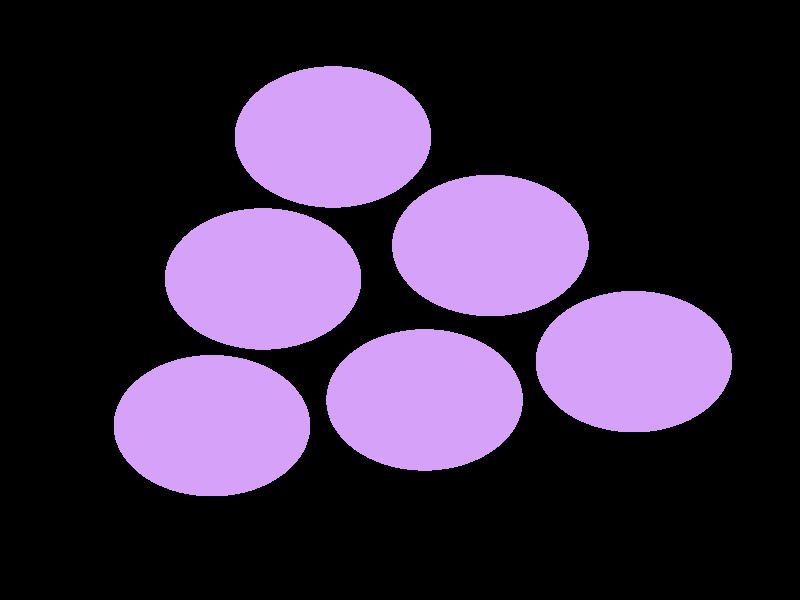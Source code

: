 #include "colors.inc"
#include "finish.inc"

global_settings {assumed_gamma 1 max_trace_level 6}
background {color White transmit 1.0}
camera {orthographic
  right -12.04*x up 12.55*y
  direction 1.00*z
  location <0,0,50.00> look_at <0,0,0>}
light_source {<  2.00,   3.00,  40.00> color White
  area_light <0.70, 0, 0>, <0, 0.70, 0>, 3, 3
  adaptive 1 jitter}

#declare simple = finish {phong 0.7}
#declare pale = finish {ambient 0.5 diffuse 0.85 roughness 0.001 specular 0.200 }
#declare intermediate = finish {ambient 0.3 diffuse 0.6 specular 0.1 roughness 0.04}
#declare vmd = finish {ambient 0.0 diffuse 0.65 phong 0.1 phong_size 40.0 specular 0.5 }
#declare jmol = finish {ambient 0.2 diffuse 0.6 specular 1 roughness 0.001 metallic}
#declare ase2 = finish {ambient 0.05 brilliance 3 diffuse 0.6 metallic specular 0.7 roughness 0.04 reflection 0.15}
#declare ase3 = finish {ambient 0.15 brilliance 2 diffuse 0.6 metallic specular 1.0 roughness 0.001 reflection 0.0}
#declare glass = finish {ambient 0.05 diffuse 0.3 specular 1.0 roughness 0.001}
#declare glass2 = finish {ambient 0.01 diffuse 0.3 specular 1.0 reflection 0.25 roughness 0.001}
#declare Rcell = 0.070;
#declare Rbond = 0.100;

#macro atom(LOC, R, COL, TRANS, FIN)
  sphere{LOC, R texture{pigment{color COL transmit TRANS} finish{FIN}}}
#end
#macro constrain(LOC, R, COL, TRANS FIN)
union{torus{R, Rcell rotate 45*z texture{pigment{color COL transmit TRANS} finish{FIN}}}
      torus{R, Rcell rotate -45*z texture{pigment{color COL transmit TRANS} finish{FIN}}}
      translate LOC}
#end

cylinder {< -8.10,  -7.77, -16.00>, < -8.10,  -7.77,   0.00>, Rcell pigment {Black}}
cylinder {<  7.90,  -7.77, -16.00>, <  7.90,  -7.77,  -0.00>, Rcell pigment {Black}}
cylinder {<  7.90,   8.23, -16.00>, <  7.90,   8.23,  -0.00>, Rcell pigment {Black}}
cylinder {< -8.10,   8.23, -16.00>, < -8.10,   8.23,   0.00>, Rcell pigment {Black}}
cylinder {< -8.10,  -7.77, -16.00>, <  7.90,  -7.77, -16.00>, Rcell pigment {Black}}
cylinder {< -8.10,  -7.77,   0.00>, <  7.90,  -7.77,  -0.00>, Rcell pigment {Black}}
cylinder {< -8.10,   8.23,   0.00>, <  7.90,   8.23,  -0.00>, Rcell pigment {Black}}
cylinder {< -8.10,   8.23, -16.00>, <  7.90,   8.23, -16.00>, Rcell pigment {Black}}
cylinder {< -8.10,  -7.77, -16.00>, < -8.10,   8.23, -16.00>, Rcell pigment {Black}}
cylinder {< -8.10,  -7.77,   0.00>, < -8.10,   8.23,   0.00>, Rcell pigment {Black}}
cylinder {<  7.90,  -7.77,  -0.00>, <  7.90,   8.23,  -0.00>, Rcell pigment {Black}}
cylinder {<  7.90,  -7.77, -16.00>, <  7.90,   8.23, -16.00>, Rcell pigment {Black}}
atom(<  1.36,   1.14,  -8.93>, 1.48, rgb <0.67, 0.36, 0.95>, 0.0, ase2) // #0 
atom(< -1.01,   3.41,  -9.25>, 1.48, rgb <0.67, 0.36, 0.95>, 0.0, ase2) // #1 
atom(< -2.06,   0.44,  -8.28>, 1.48, rgb <0.67, 0.36, 0.95>, 0.0, ase2) // #2 
atom(< -2.83,  -2.63,  -7.34>, 1.48, rgb <0.67, 0.36, 0.95>, 0.0, ase2) // #3 
atom(<  3.52,  -1.29,  -8.42>, 1.48, rgb <0.67, 0.36, 0.95>, 0.0, ase2) // #4 
atom(<  0.37,  -2.09,  -7.86>, 1.48, rgb <0.67, 0.36, 0.95>, 0.0, ase2) // #5 
